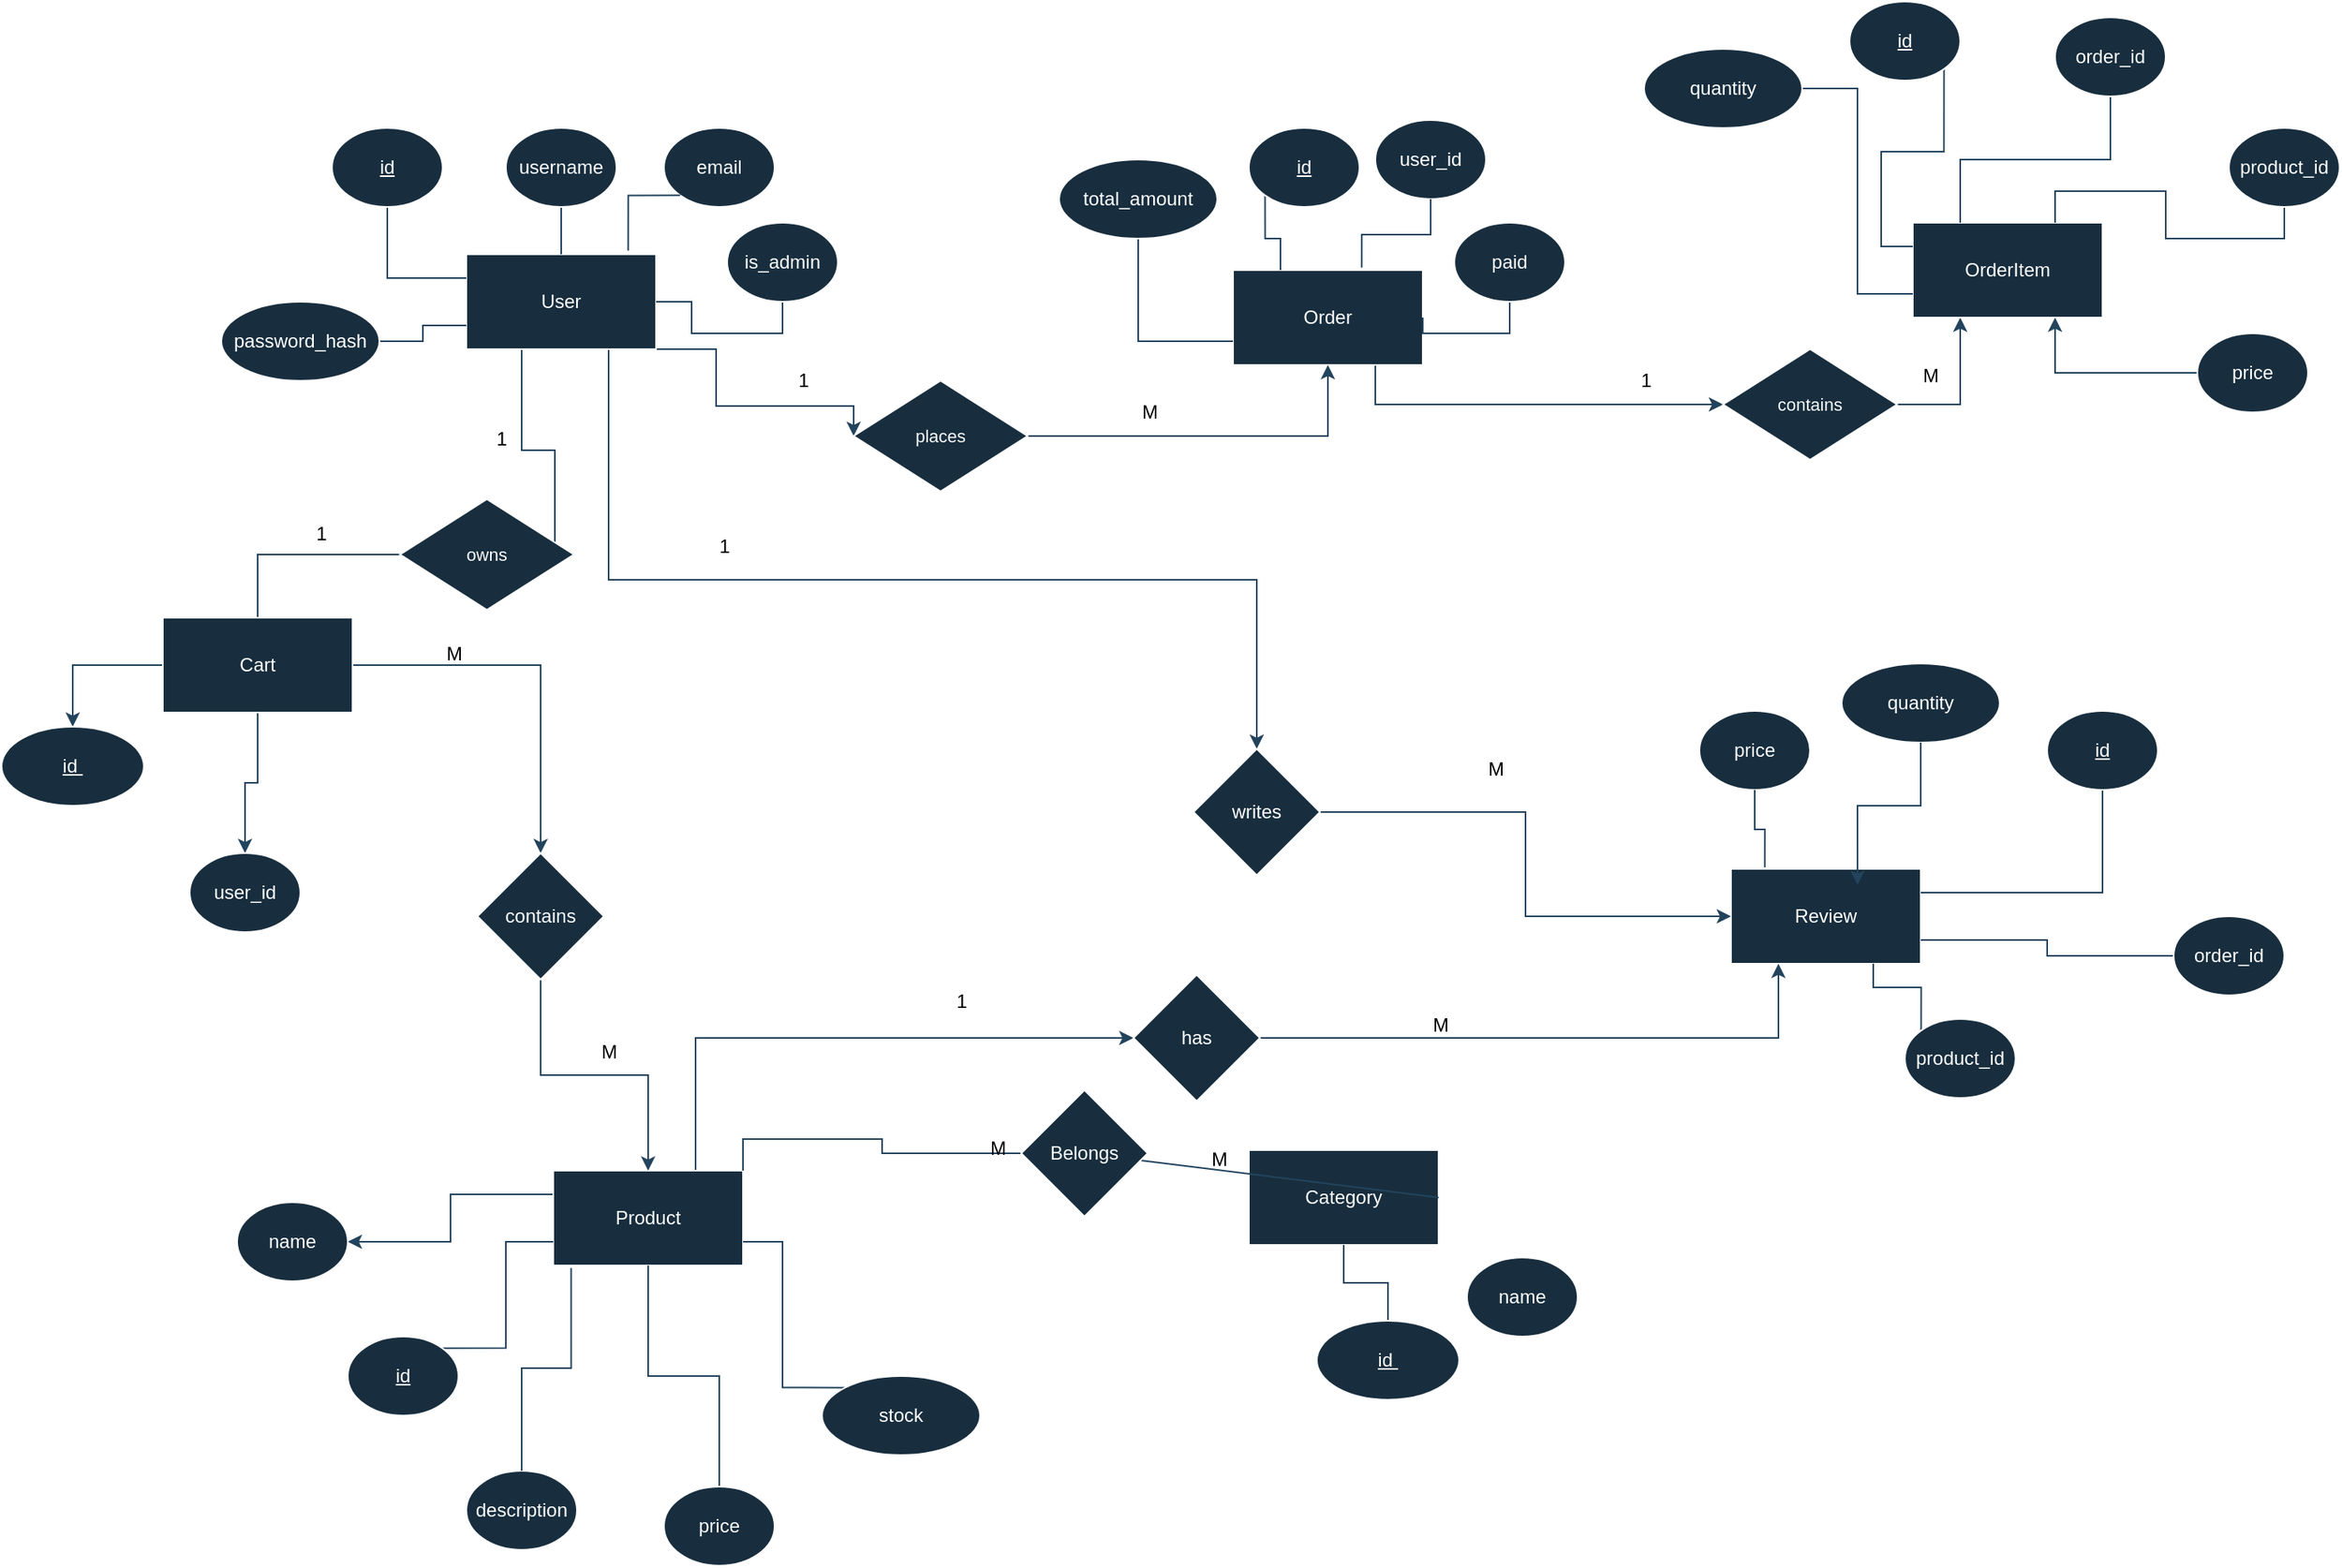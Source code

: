 <mxfile version="24.8.0">
  <diagram id="R2lEEEUBdFMjLlhIrx00" name="Page-1">
    <mxGraphModel dx="2835" dy="1950" grid="0" gridSize="10" guides="1" tooltips="1" connect="1" arrows="0" fold="1" page="1" pageScale="1" pageWidth="1100" pageHeight="850" math="0" shadow="0" extFonts="Permanent Marker^https://fonts.googleapis.com/css?family=Permanent+Marker">
      <root>
        <mxCell id="0" />
        <mxCell id="1" parent="0" />
        <mxCell id="Om7gcetM5opKt37vXx8c-75" style="edgeStyle=orthogonalEdgeStyle;rounded=0;orthogonalLoop=1;jettySize=auto;html=1;exitX=0.75;exitY=1;exitDx=0;exitDy=0;entryX=0;entryY=0.5;entryDx=0;entryDy=0;strokeColor=#23445D;" edge="1" parent="1" source="Om7gcetM5opKt37vXx8c-1" target="Om7gcetM5opKt37vXx8c-74">
          <mxGeometry relative="1" as="geometry">
            <Array as="points">
              <mxPoint x="293" y="150" />
              <mxPoint x="293" y="186" />
              <mxPoint x="380" y="186" />
            </Array>
          </mxGeometry>
        </mxCell>
        <mxCell id="Om7gcetM5opKt37vXx8c-85" style="edgeStyle=orthogonalEdgeStyle;rounded=0;orthogonalLoop=1;jettySize=auto;html=1;exitX=0.5;exitY=1;exitDx=0;exitDy=0;entryX=1;entryY=0.5;entryDx=0;entryDy=0;strokeColor=#23445D;" edge="1" parent="1" source="Om7gcetM5opKt37vXx8c-1" target="Om7gcetM5opKt37vXx8c-83">
          <mxGeometry relative="1" as="geometry">
            <Array as="points">
              <mxPoint x="170" y="150" />
              <mxPoint x="170" y="214" />
              <mxPoint x="191" y="214" />
              <mxPoint x="191" y="280" />
            </Array>
          </mxGeometry>
        </mxCell>
        <mxCell id="Om7gcetM5opKt37vXx8c-93" style="edgeStyle=orthogonalEdgeStyle;rounded=0;orthogonalLoop=1;jettySize=auto;html=1;exitX=0.75;exitY=1;exitDx=0;exitDy=0;strokeColor=#23445D;" edge="1" parent="1" source="Om7gcetM5opKt37vXx8c-1" target="Om7gcetM5opKt37vXx8c-94">
          <mxGeometry relative="1" as="geometry">
            <mxPoint x="635" y="443" as="targetPoint" />
            <Array as="points">
              <mxPoint x="225" y="296" />
              <mxPoint x="635" y="296" />
            </Array>
          </mxGeometry>
        </mxCell>
        <mxCell id="Om7gcetM5opKt37vXx8c-1" value="User" style="rounded=0;whiteSpace=wrap;html=1;labelBackgroundColor=none;fillColor=#182E3E;strokeColor=#FFFFFF;fontColor=#FFFFFF;" vertex="1" parent="1">
          <mxGeometry x="135" y="90" width="120" height="60" as="geometry" />
        </mxCell>
        <mxCell id="Om7gcetM5opKt37vXx8c-80" style="edgeStyle=orthogonalEdgeStyle;rounded=0;orthogonalLoop=1;jettySize=auto;html=1;exitX=0.25;exitY=1;exitDx=0;exitDy=0;entryX=1;entryY=0.5;entryDx=0;entryDy=0;strokeColor=#23445D;endArrow=none;endFill=0;startArrow=classic;startFill=1;" edge="1" parent="1" source="Om7gcetM5opKt37vXx8c-2" target="Om7gcetM5opKt37vXx8c-77">
          <mxGeometry relative="1" as="geometry" />
        </mxCell>
        <mxCell id="Om7gcetM5opKt37vXx8c-2" value="OrderItem" style="rounded=0;whiteSpace=wrap;html=1;labelBackgroundColor=none;fillColor=#182E3E;strokeColor=#FFFFFF;fontColor=#FFFFFF;" vertex="1" parent="1">
          <mxGeometry x="1050" y="70" width="120" height="60" as="geometry" />
        </mxCell>
        <mxCell id="Om7gcetM5opKt37vXx8c-84" style="edgeStyle=orthogonalEdgeStyle;rounded=0;orthogonalLoop=1;jettySize=auto;html=1;exitX=0.5;exitY=0;exitDx=0;exitDy=0;entryX=0;entryY=0.5;entryDx=0;entryDy=0;strokeColor=#23445D;endArrow=none;endFill=0;" edge="1" parent="1" source="Om7gcetM5opKt37vXx8c-3" target="Om7gcetM5opKt37vXx8c-83">
          <mxGeometry relative="1" as="geometry" />
        </mxCell>
        <mxCell id="Om7gcetM5opKt37vXx8c-86" style="edgeStyle=orthogonalEdgeStyle;rounded=0;orthogonalLoop=1;jettySize=auto;html=1;exitX=0;exitY=0.5;exitDx=0;exitDy=0;entryX=0.5;entryY=0;entryDx=0;entryDy=0;strokeColor=#23445D;" edge="1" parent="1" source="Om7gcetM5opKt37vXx8c-3" target="Om7gcetM5opKt37vXx8c-28">
          <mxGeometry relative="1" as="geometry" />
        </mxCell>
        <mxCell id="Om7gcetM5opKt37vXx8c-87" style="edgeStyle=orthogonalEdgeStyle;rounded=0;orthogonalLoop=1;jettySize=auto;html=1;exitX=0.5;exitY=1;exitDx=0;exitDy=0;entryX=0.5;entryY=0;entryDx=0;entryDy=0;strokeColor=#23445D;" edge="1" parent="1" source="Om7gcetM5opKt37vXx8c-3" target="Om7gcetM5opKt37vXx8c-29">
          <mxGeometry relative="1" as="geometry" />
        </mxCell>
        <mxCell id="Om7gcetM5opKt37vXx8c-88" style="edgeStyle=orthogonalEdgeStyle;rounded=0;orthogonalLoop=1;jettySize=auto;html=1;exitX=1;exitY=0.5;exitDx=0;exitDy=0;strokeColor=#23445D;" edge="1" parent="1" source="Om7gcetM5opKt37vXx8c-3" target="Om7gcetM5opKt37vXx8c-89">
          <mxGeometry relative="1" as="geometry">
            <mxPoint x="196.818" y="535.455" as="targetPoint" />
          </mxGeometry>
        </mxCell>
        <mxCell id="Om7gcetM5opKt37vXx8c-3" value="Cart" style="rounded=0;whiteSpace=wrap;html=1;labelBackgroundColor=none;fillColor=#182E3E;strokeColor=#FFFFFF;fontColor=#FFFFFF;" vertex="1" parent="1">
          <mxGeometry x="-57" y="320" width="120" height="60" as="geometry" />
        </mxCell>
        <mxCell id="Om7gcetM5opKt37vXx8c-4" value="Category" style="rounded=0;whiteSpace=wrap;html=1;labelBackgroundColor=none;fillColor=#182E3E;strokeColor=#FFFFFF;fontColor=#FFFFFF;" vertex="1" parent="1">
          <mxGeometry x="630" y="657" width="120" height="60" as="geometry" />
        </mxCell>
        <mxCell id="Om7gcetM5opKt37vXx8c-96" style="edgeStyle=orthogonalEdgeStyle;rounded=0;orthogonalLoop=1;jettySize=auto;html=1;exitX=0.75;exitY=0;exitDx=0;exitDy=0;entryX=0;entryY=0.5;entryDx=0;entryDy=0;strokeColor=#23445D;" edge="1" parent="1" source="Om7gcetM5opKt37vXx8c-5" target="Om7gcetM5opKt37vXx8c-97">
          <mxGeometry relative="1" as="geometry" />
        </mxCell>
        <mxCell id="Om7gcetM5opKt37vXx8c-99" style="edgeStyle=orthogonalEdgeStyle;rounded=0;orthogonalLoop=1;jettySize=auto;html=1;exitX=0;exitY=0.25;exitDx=0;exitDy=0;entryX=1;entryY=0.5;entryDx=0;entryDy=0;strokeColor=#23445D;" edge="1" parent="1" source="Om7gcetM5opKt37vXx8c-5" target="Om7gcetM5opKt37vXx8c-31">
          <mxGeometry relative="1" as="geometry" />
        </mxCell>
        <mxCell id="Om7gcetM5opKt37vXx8c-5" value="Product" style="rounded=0;whiteSpace=wrap;html=1;labelBackgroundColor=none;fillColor=#182E3E;strokeColor=#FFFFFF;fontColor=#FFFFFF;" vertex="1" parent="1">
          <mxGeometry x="190" y="670" width="120" height="60" as="geometry" />
        </mxCell>
        <mxCell id="Om7gcetM5opKt37vXx8c-6" value="Review" style="rounded=0;whiteSpace=wrap;html=1;labelBackgroundColor=none;fillColor=#182E3E;strokeColor=#FFFFFF;fontColor=#FFFFFF;" vertex="1" parent="1">
          <mxGeometry x="935" y="479" width="120" height="60" as="geometry" />
        </mxCell>
        <mxCell id="Om7gcetM5opKt37vXx8c-81" style="edgeStyle=orthogonalEdgeStyle;rounded=0;orthogonalLoop=1;jettySize=auto;html=1;exitX=0.75;exitY=1;exitDx=0;exitDy=0;entryX=0;entryY=0.5;entryDx=0;entryDy=0;strokeColor=#23445D;" edge="1" parent="1" source="Om7gcetM5opKt37vXx8c-7" target="Om7gcetM5opKt37vXx8c-77">
          <mxGeometry relative="1" as="geometry" />
        </mxCell>
        <mxCell id="Om7gcetM5opKt37vXx8c-7" value="Order" style="rounded=0;whiteSpace=wrap;html=1;labelBackgroundColor=none;fillColor=#182E3E;strokeColor=#FFFFFF;fontColor=#FFFFFF;" vertex="1" parent="1">
          <mxGeometry x="620" y="100" width="120" height="60" as="geometry" />
        </mxCell>
        <mxCell id="Om7gcetM5opKt37vXx8c-64" style="edgeStyle=orthogonalEdgeStyle;rounded=0;orthogonalLoop=1;jettySize=auto;html=1;exitX=0.5;exitY=1;exitDx=0;exitDy=0;entryX=0;entryY=0.25;entryDx=0;entryDy=0;labelBackgroundColor=none;strokeColor=#23445D;fontColor=default;endArrow=none;endFill=0;" edge="1" parent="1" source="Om7gcetM5opKt37vXx8c-8" target="Om7gcetM5opKt37vXx8c-1">
          <mxGeometry relative="1" as="geometry" />
        </mxCell>
        <mxCell id="Om7gcetM5opKt37vXx8c-8" value="&lt;u&gt;id&lt;/u&gt;" style="ellipse;whiteSpace=wrap;html=1;labelBackgroundColor=none;fillColor=#182E3E;strokeColor=#FFFFFF;fontColor=#FFFFFF;rounded=0;" vertex="1" parent="1">
          <mxGeometry x="50" y="10" width="70" height="50" as="geometry" />
        </mxCell>
        <mxCell id="Om7gcetM5opKt37vXx8c-65" style="edgeStyle=orthogonalEdgeStyle;rounded=0;orthogonalLoop=1;jettySize=auto;html=1;exitX=0.5;exitY=1;exitDx=0;exitDy=0;entryX=0.5;entryY=0;entryDx=0;entryDy=0;labelBackgroundColor=none;strokeColor=#23445D;fontColor=default;endArrow=none;endFill=0;" edge="1" parent="1" source="Om7gcetM5opKt37vXx8c-9" target="Om7gcetM5opKt37vXx8c-1">
          <mxGeometry relative="1" as="geometry" />
        </mxCell>
        <mxCell id="Om7gcetM5opKt37vXx8c-9" value="username" style="ellipse;whiteSpace=wrap;html=1;labelBackgroundColor=none;fillColor=#182E3E;strokeColor=#FFFFFF;fontColor=#FFFFFF;rounded=0;" vertex="1" parent="1">
          <mxGeometry x="160" y="10" width="70" height="50" as="geometry" />
        </mxCell>
        <mxCell id="Om7gcetM5opKt37vXx8c-68" style="edgeStyle=orthogonalEdgeStyle;rounded=0;orthogonalLoop=1;jettySize=auto;html=1;exitX=0.5;exitY=1;exitDx=0;exitDy=0;entryX=1;entryY=0.5;entryDx=0;entryDy=0;labelBackgroundColor=none;strokeColor=#23445D;fontColor=default;endArrow=none;endFill=0;" edge="1" parent="1" source="Om7gcetM5opKt37vXx8c-10" target="Om7gcetM5opKt37vXx8c-1">
          <mxGeometry relative="1" as="geometry" />
        </mxCell>
        <mxCell id="Om7gcetM5opKt37vXx8c-10" value="is_admin" style="ellipse;whiteSpace=wrap;html=1;labelBackgroundColor=none;fillColor=#182E3E;strokeColor=#FFFFFF;fontColor=#FFFFFF;rounded=0;" vertex="1" parent="1">
          <mxGeometry x="300" y="70" width="70" height="50" as="geometry" />
        </mxCell>
        <mxCell id="Om7gcetM5opKt37vXx8c-63" style="edgeStyle=orthogonalEdgeStyle;rounded=0;orthogonalLoop=1;jettySize=auto;html=1;exitX=1;exitY=0.5;exitDx=0;exitDy=0;entryX=0;entryY=0.75;entryDx=0;entryDy=0;labelBackgroundColor=none;strokeColor=#23445D;fontColor=default;endArrow=none;endFill=0;" edge="1" parent="1" source="Om7gcetM5opKt37vXx8c-11" target="Om7gcetM5opKt37vXx8c-1">
          <mxGeometry relative="1" as="geometry" />
        </mxCell>
        <mxCell id="Om7gcetM5opKt37vXx8c-11" value="password_hash" style="ellipse;whiteSpace=wrap;html=1;labelBackgroundColor=none;fillColor=#182E3E;strokeColor=#FFFFFF;fontColor=#FFFFFF;rounded=0;" vertex="1" parent="1">
          <mxGeometry x="-20" y="120" width="100" height="50" as="geometry" />
        </mxCell>
        <mxCell id="Om7gcetM5opKt37vXx8c-12" value="email" style="ellipse;whiteSpace=wrap;html=1;labelBackgroundColor=none;fillColor=#182E3E;strokeColor=#FFFFFF;fontColor=#FFFFFF;rounded=0;" vertex="1" parent="1">
          <mxGeometry x="260" y="10" width="70" height="50" as="geometry" />
        </mxCell>
        <mxCell id="Om7gcetM5opKt37vXx8c-70" style="edgeStyle=orthogonalEdgeStyle;rounded=0;orthogonalLoop=1;jettySize=auto;html=1;exitX=0;exitY=1;exitDx=0;exitDy=0;entryX=0.25;entryY=0;entryDx=0;entryDy=0;labelBackgroundColor=none;strokeColor=#23445D;fontColor=default;endArrow=none;endFill=0;" edge="1" parent="1" source="Om7gcetM5opKt37vXx8c-13" target="Om7gcetM5opKt37vXx8c-7">
          <mxGeometry relative="1" as="geometry" />
        </mxCell>
        <mxCell id="Om7gcetM5opKt37vXx8c-13" value="&lt;u&gt;id&lt;/u&gt;" style="ellipse;whiteSpace=wrap;html=1;labelBackgroundColor=none;fillColor=#182E3E;strokeColor=#FFFFFF;fontColor=#FFFFFF;rounded=0;" vertex="1" parent="1">
          <mxGeometry x="630" y="10" width="70" height="50" as="geometry" />
        </mxCell>
        <mxCell id="Om7gcetM5opKt37vXx8c-14" value="user_id" style="ellipse;whiteSpace=wrap;html=1;labelBackgroundColor=none;fillColor=#182E3E;strokeColor=#FFFFFF;fontColor=#FFFFFF;rounded=0;" vertex="1" parent="1">
          <mxGeometry x="710" y="5" width="70" height="50" as="geometry" />
        </mxCell>
        <mxCell id="Om7gcetM5opKt37vXx8c-69" style="edgeStyle=orthogonalEdgeStyle;rounded=0;orthogonalLoop=1;jettySize=auto;html=1;exitX=0.5;exitY=1;exitDx=0;exitDy=0;entryX=0;entryY=0.75;entryDx=0;entryDy=0;labelBackgroundColor=none;strokeColor=#23445D;fontColor=default;endArrow=none;endFill=0;" edge="1" parent="1" source="Om7gcetM5opKt37vXx8c-16" target="Om7gcetM5opKt37vXx8c-7">
          <mxGeometry relative="1" as="geometry" />
        </mxCell>
        <mxCell id="Om7gcetM5opKt37vXx8c-16" value="total_amount" style="ellipse;whiteSpace=wrap;html=1;labelBackgroundColor=none;fillColor=#182E3E;strokeColor=#FFFFFF;fontColor=#FFFFFF;rounded=0;" vertex="1" parent="1">
          <mxGeometry x="510" y="30" width="100" height="50" as="geometry" />
        </mxCell>
        <mxCell id="Om7gcetM5opKt37vXx8c-72" style="edgeStyle=orthogonalEdgeStyle;rounded=0;orthogonalLoop=1;jettySize=auto;html=1;exitX=0.5;exitY=1;exitDx=0;exitDy=0;entryX=1;entryY=0.5;entryDx=0;entryDy=0;endArrow=none;endFill=0;labelBackgroundColor=none;strokeColor=#23445D;fontColor=default;" edge="1" parent="1" source="Om7gcetM5opKt37vXx8c-17" target="Om7gcetM5opKt37vXx8c-7">
          <mxGeometry relative="1" as="geometry" />
        </mxCell>
        <mxCell id="Om7gcetM5opKt37vXx8c-17" value="paid" style="ellipse;whiteSpace=wrap;html=1;labelBackgroundColor=none;fillColor=#182E3E;strokeColor=#FFFFFF;fontColor=#FFFFFF;rounded=0;" vertex="1" parent="1">
          <mxGeometry x="760" y="70" width="70" height="50" as="geometry" />
        </mxCell>
        <mxCell id="Om7gcetM5opKt37vXx8c-44" style="edgeStyle=orthogonalEdgeStyle;rounded=0;orthogonalLoop=1;jettySize=auto;html=1;exitX=1;exitY=1;exitDx=0;exitDy=0;entryX=0;entryY=0.25;entryDx=0;entryDy=0;labelBackgroundColor=none;strokeColor=#23445D;fontColor=default;align=center;verticalAlign=middle;fontFamily=Helvetica;fontSize=11;endArrow=none;endFill=0;" edge="1" parent="1" source="Om7gcetM5opKt37vXx8c-18" target="Om7gcetM5opKt37vXx8c-2">
          <mxGeometry relative="1" as="geometry" />
        </mxCell>
        <mxCell id="Om7gcetM5opKt37vXx8c-18" value="&lt;u&gt;id&lt;/u&gt;" style="ellipse;whiteSpace=wrap;html=1;labelBackgroundColor=none;fillColor=#182E3E;strokeColor=#FFFFFF;fontColor=#FFFFFF;rounded=0;" vertex="1" parent="1">
          <mxGeometry x="1010" y="-70" width="70" height="50" as="geometry" />
        </mxCell>
        <mxCell id="Om7gcetM5opKt37vXx8c-47" style="edgeStyle=orthogonalEdgeStyle;rounded=0;orthogonalLoop=1;jettySize=auto;html=1;exitX=0.5;exitY=1;exitDx=0;exitDy=0;entryX=0.25;entryY=0;entryDx=0;entryDy=0;labelBackgroundColor=none;strokeColor=#23445D;fontColor=default;align=center;verticalAlign=middle;fontFamily=Helvetica;fontSize=11;endArrow=none;endFill=0;" edge="1" parent="1" source="Om7gcetM5opKt37vXx8c-19" target="Om7gcetM5opKt37vXx8c-2">
          <mxGeometry relative="1" as="geometry" />
        </mxCell>
        <mxCell id="Om7gcetM5opKt37vXx8c-19" value="order_id" style="ellipse;whiteSpace=wrap;html=1;labelBackgroundColor=none;fillColor=#182E3E;strokeColor=#FFFFFF;fontColor=#FFFFFF;rounded=0;" vertex="1" parent="1">
          <mxGeometry x="1140" y="-60" width="70" height="50" as="geometry" />
        </mxCell>
        <mxCell id="Om7gcetM5opKt37vXx8c-79" style="edgeStyle=orthogonalEdgeStyle;rounded=0;orthogonalLoop=1;jettySize=auto;html=1;exitX=0;exitY=0.5;exitDx=0;exitDy=0;entryX=0.75;entryY=1;entryDx=0;entryDy=0;strokeColor=#23445D;" edge="1" parent="1" source="Om7gcetM5opKt37vXx8c-20" target="Om7gcetM5opKt37vXx8c-2">
          <mxGeometry relative="1" as="geometry" />
        </mxCell>
        <mxCell id="Om7gcetM5opKt37vXx8c-20" value="price" style="ellipse;whiteSpace=wrap;html=1;labelBackgroundColor=none;fillColor=#182E3E;strokeColor=#FFFFFF;fontColor=#FFFFFF;rounded=0;" vertex="1" parent="1">
          <mxGeometry x="1230" y="140" width="70" height="50" as="geometry" />
        </mxCell>
        <mxCell id="Om7gcetM5opKt37vXx8c-45" style="edgeStyle=orthogonalEdgeStyle;rounded=0;orthogonalLoop=1;jettySize=auto;html=1;exitX=1;exitY=0.5;exitDx=0;exitDy=0;entryX=0;entryY=0.75;entryDx=0;entryDy=0;labelBackgroundColor=none;strokeColor=#23445D;fontColor=default;align=center;verticalAlign=middle;fontFamily=Helvetica;fontSize=11;endArrow=none;endFill=0;" edge="1" parent="1" source="Om7gcetM5opKt37vXx8c-21" target="Om7gcetM5opKt37vXx8c-2">
          <mxGeometry relative="1" as="geometry" />
        </mxCell>
        <mxCell id="Om7gcetM5opKt37vXx8c-21" value="quantity" style="ellipse;whiteSpace=wrap;html=1;labelBackgroundColor=none;fillColor=#182E3E;strokeColor=#FFFFFF;fontColor=#FFFFFF;rounded=0;" vertex="1" parent="1">
          <mxGeometry x="880" y="-40" width="100" height="50" as="geometry" />
        </mxCell>
        <mxCell id="Om7gcetM5opKt37vXx8c-48" style="edgeStyle=orthogonalEdgeStyle;rounded=0;orthogonalLoop=1;jettySize=auto;html=1;exitX=0.5;exitY=1;exitDx=0;exitDy=0;entryX=0.75;entryY=0;entryDx=0;entryDy=0;labelBackgroundColor=none;strokeColor=#23445D;fontColor=default;align=center;verticalAlign=middle;fontFamily=Helvetica;fontSize=11;endArrow=none;endFill=0;" edge="1" parent="1" source="Om7gcetM5opKt37vXx8c-22" target="Om7gcetM5opKt37vXx8c-2">
          <mxGeometry relative="1" as="geometry" />
        </mxCell>
        <mxCell id="Om7gcetM5opKt37vXx8c-22" value="product_id" style="ellipse;whiteSpace=wrap;html=1;labelBackgroundColor=none;fillColor=#182E3E;strokeColor=#FFFFFF;fontColor=#FFFFFF;rounded=0;" vertex="1" parent="1">
          <mxGeometry x="1250" y="10" width="70" height="50" as="geometry" />
        </mxCell>
        <mxCell id="Om7gcetM5opKt37vXx8c-28" value="&lt;u&gt;id&amp;nbsp;&lt;/u&gt;" style="ellipse;whiteSpace=wrap;html=1;labelBackgroundColor=none;fillColor=#182E3E;strokeColor=#FFFFFF;fontColor=#FFFFFF;rounded=0;" vertex="1" parent="1">
          <mxGeometry x="-159" y="389" width="90" height="50" as="geometry" />
        </mxCell>
        <mxCell id="Om7gcetM5opKt37vXx8c-29" value="user_id" style="ellipse;whiteSpace=wrap;html=1;labelBackgroundColor=none;fillColor=#182E3E;strokeColor=#FFFFFF;fontColor=#FFFFFF;rounded=0;" vertex="1" parent="1">
          <mxGeometry x="-40" y="469" width="70" height="50" as="geometry" />
        </mxCell>
        <mxCell id="Om7gcetM5opKt37vXx8c-62" style="edgeStyle=orthogonalEdgeStyle;rounded=0;orthogonalLoop=1;jettySize=auto;html=1;exitX=1;exitY=0;exitDx=0;exitDy=0;entryX=0;entryY=0.75;entryDx=0;entryDy=0;labelBackgroundColor=none;strokeColor=#23445D;fontColor=default;align=center;verticalAlign=middle;fontFamily=Helvetica;fontSize=11;endArrow=none;endFill=0;" edge="1" parent="1" source="Om7gcetM5opKt37vXx8c-30" target="Om7gcetM5opKt37vXx8c-5">
          <mxGeometry relative="1" as="geometry" />
        </mxCell>
        <mxCell id="Om7gcetM5opKt37vXx8c-30" value="&lt;u&gt;id&lt;/u&gt;" style="ellipse;whiteSpace=wrap;html=1;labelBackgroundColor=none;fillColor=#182E3E;strokeColor=#FFFFFF;fontColor=#FFFFFF;rounded=0;" vertex="1" parent="1">
          <mxGeometry x="60" y="775" width="70" height="50" as="geometry" />
        </mxCell>
        <mxCell id="Om7gcetM5opKt37vXx8c-31" value="name" style="ellipse;whiteSpace=wrap;html=1;labelBackgroundColor=none;fillColor=#182E3E;strokeColor=#FFFFFF;fontColor=#FFFFFF;rounded=0;" vertex="1" parent="1">
          <mxGeometry x="-10" y="690" width="70" height="50" as="geometry" />
        </mxCell>
        <mxCell id="Om7gcetM5opKt37vXx8c-57" style="edgeStyle=orthogonalEdgeStyle;rounded=0;orthogonalLoop=1;jettySize=auto;html=1;exitX=0.5;exitY=0;exitDx=0;exitDy=0;entryX=0.5;entryY=1;entryDx=0;entryDy=0;labelBackgroundColor=none;strokeColor=#23445D;fontColor=default;endArrow=none;endFill=0;" edge="1" parent="1" source="Om7gcetM5opKt37vXx8c-32" target="Om7gcetM5opKt37vXx8c-5">
          <mxGeometry relative="1" as="geometry" />
        </mxCell>
        <mxCell id="Om7gcetM5opKt37vXx8c-32" value="price" style="ellipse;whiteSpace=wrap;html=1;labelBackgroundColor=none;fillColor=#182E3E;strokeColor=#FFFFFF;fontColor=#FFFFFF;rounded=0;" vertex="1" parent="1">
          <mxGeometry x="260" y="870" width="70" height="50" as="geometry" />
        </mxCell>
        <mxCell id="Om7gcetM5opKt37vXx8c-61" style="edgeStyle=orthogonalEdgeStyle;rounded=0;orthogonalLoop=1;jettySize=auto;html=1;exitX=0;exitY=0;exitDx=0;exitDy=0;entryX=1;entryY=0.75;entryDx=0;entryDy=0;labelBackgroundColor=none;strokeColor=#23445D;fontColor=default;endArrow=none;endFill=0;" edge="1" parent="1" source="Om7gcetM5opKt37vXx8c-33" target="Om7gcetM5opKt37vXx8c-5">
          <mxGeometry relative="1" as="geometry" />
        </mxCell>
        <mxCell id="Om7gcetM5opKt37vXx8c-33" value="stock" style="ellipse;whiteSpace=wrap;html=1;labelBackgroundColor=none;fillColor=#182E3E;strokeColor=#FFFFFF;fontColor=#FFFFFF;rounded=0;" vertex="1" parent="1">
          <mxGeometry x="360" y="800" width="100" height="50" as="geometry" />
        </mxCell>
        <mxCell id="Om7gcetM5opKt37vXx8c-34" value="description" style="ellipse;whiteSpace=wrap;html=1;labelBackgroundColor=none;fillColor=#182E3E;strokeColor=#FFFFFF;fontColor=#FFFFFF;rounded=0;" vertex="1" parent="1">
          <mxGeometry x="135" y="860" width="70" height="50" as="geometry" />
        </mxCell>
        <mxCell id="Om7gcetM5opKt37vXx8c-60" style="edgeStyle=orthogonalEdgeStyle;rounded=0;orthogonalLoop=1;jettySize=auto;html=1;exitX=0.5;exitY=0;exitDx=0;exitDy=0;entryX=0.5;entryY=1;entryDx=0;entryDy=0;labelBackgroundColor=none;strokeColor=#23445D;fontColor=default;endArrow=none;endFill=0;" edge="1" parent="1" source="Om7gcetM5opKt37vXx8c-35" target="Om7gcetM5opKt37vXx8c-4">
          <mxGeometry relative="1" as="geometry" />
        </mxCell>
        <mxCell id="Om7gcetM5opKt37vXx8c-35" value="&lt;u&gt;id&amp;nbsp;&lt;/u&gt;" style="ellipse;whiteSpace=wrap;html=1;labelBackgroundColor=none;fillColor=#182E3E;strokeColor=#FFFFFF;fontColor=#FFFFFF;rounded=0;" vertex="1" parent="1">
          <mxGeometry x="673" y="765" width="90" height="50" as="geometry" />
        </mxCell>
        <mxCell id="Om7gcetM5opKt37vXx8c-36" value="name" style="ellipse;whiteSpace=wrap;html=1;labelBackgroundColor=none;fillColor=#182E3E;strokeColor=#FFFFFF;fontColor=#FFFFFF;rounded=0;" vertex="1" parent="1">
          <mxGeometry x="768" y="725" width="70" height="50" as="geometry" />
        </mxCell>
        <mxCell id="Om7gcetM5opKt37vXx8c-51" style="edgeStyle=orthogonalEdgeStyle;rounded=0;orthogonalLoop=1;jettySize=auto;html=1;exitX=0.5;exitY=1;exitDx=0;exitDy=0;entryX=1;entryY=0.25;entryDx=0;entryDy=0;labelBackgroundColor=none;strokeColor=#23445D;fontColor=default;endArrow=none;endFill=0;" edge="1" parent="1" source="Om7gcetM5opKt37vXx8c-37" target="Om7gcetM5opKt37vXx8c-6">
          <mxGeometry relative="1" as="geometry" />
        </mxCell>
        <mxCell id="Om7gcetM5opKt37vXx8c-37" value="&lt;u&gt;id&lt;/u&gt;" style="ellipse;whiteSpace=wrap;html=1;labelBackgroundColor=none;fillColor=#182E3E;strokeColor=#FFFFFF;fontColor=#FFFFFF;rounded=0;" vertex="1" parent="1">
          <mxGeometry x="1135" y="379" width="70" height="50" as="geometry" />
        </mxCell>
        <mxCell id="Om7gcetM5opKt37vXx8c-52" style="edgeStyle=orthogonalEdgeStyle;rounded=0;orthogonalLoop=1;jettySize=auto;html=1;exitX=0;exitY=0.5;exitDx=0;exitDy=0;entryX=1;entryY=0.75;entryDx=0;entryDy=0;labelBackgroundColor=none;strokeColor=#23445D;fontColor=default;endArrow=none;endFill=0;" edge="1" parent="1" source="Om7gcetM5opKt37vXx8c-38" target="Om7gcetM5opKt37vXx8c-6">
          <mxGeometry relative="1" as="geometry" />
        </mxCell>
        <mxCell id="Om7gcetM5opKt37vXx8c-38" value="order_id" style="ellipse;whiteSpace=wrap;html=1;labelBackgroundColor=none;fillColor=#182E3E;strokeColor=#FFFFFF;fontColor=#FFFFFF;rounded=0;" vertex="1" parent="1">
          <mxGeometry x="1215" y="509" width="70" height="50" as="geometry" />
        </mxCell>
        <mxCell id="Om7gcetM5opKt37vXx8c-39" value="price" style="ellipse;whiteSpace=wrap;html=1;labelBackgroundColor=none;fillColor=#182E3E;strokeColor=#FFFFFF;fontColor=#FFFFFF;rounded=0;" vertex="1" parent="1">
          <mxGeometry x="915" y="379" width="70" height="50" as="geometry" />
        </mxCell>
        <mxCell id="Om7gcetM5opKt37vXx8c-40" value="quantity" style="ellipse;whiteSpace=wrap;html=1;labelBackgroundColor=none;fillColor=#182E3E;strokeColor=#FFFFFF;fontColor=#FFFFFF;rounded=0;" vertex="1" parent="1">
          <mxGeometry x="1005" y="349" width="100" height="50" as="geometry" />
        </mxCell>
        <mxCell id="Om7gcetM5opKt37vXx8c-53" style="edgeStyle=orthogonalEdgeStyle;rounded=0;orthogonalLoop=1;jettySize=auto;html=1;exitX=0;exitY=0;exitDx=0;exitDy=0;entryX=0.75;entryY=1;entryDx=0;entryDy=0;labelBackgroundColor=none;strokeColor=#23445D;fontColor=default;endArrow=none;endFill=0;" edge="1" parent="1" source="Om7gcetM5opKt37vXx8c-41" target="Om7gcetM5opKt37vXx8c-6">
          <mxGeometry relative="1" as="geometry" />
        </mxCell>
        <mxCell id="Om7gcetM5opKt37vXx8c-41" value="product_id" style="ellipse;whiteSpace=wrap;html=1;labelBackgroundColor=none;fillColor=#182E3E;strokeColor=#FFFFFF;fontColor=#FFFFFF;rounded=0;" vertex="1" parent="1">
          <mxGeometry x="1045" y="574" width="70" height="50" as="geometry" />
        </mxCell>
        <mxCell id="Om7gcetM5opKt37vXx8c-43" value="" style="endArrow=none;html=1;rounded=0;exitX=1;exitY=0.5;exitDx=0;exitDy=0;labelBackgroundColor=none;strokeColor=#23445D;fontColor=default;" edge="1" parent="1" source="Om7gcetM5opKt37vXx8c-4" target="Om7gcetM5opKt37vXx8c-91">
          <mxGeometry width="50" height="50" relative="1" as="geometry">
            <mxPoint x="490" y="640" as="sourcePoint" />
            <mxPoint x="526" y="659" as="targetPoint" />
          </mxGeometry>
        </mxCell>
        <mxCell id="Om7gcetM5opKt37vXx8c-49" style="edgeStyle=orthogonalEdgeStyle;rounded=0;orthogonalLoop=1;jettySize=auto;html=1;exitX=0.5;exitY=1;exitDx=0;exitDy=0;entryX=0.178;entryY=-0.017;entryDx=0;entryDy=0;entryPerimeter=0;labelBackgroundColor=none;strokeColor=#23445D;fontColor=default;endArrow=none;endFill=0;" edge="1" parent="1" source="Om7gcetM5opKt37vXx8c-39" target="Om7gcetM5opKt37vXx8c-6">
          <mxGeometry relative="1" as="geometry" />
        </mxCell>
        <mxCell id="Om7gcetM5opKt37vXx8c-50" style="edgeStyle=orthogonalEdgeStyle;rounded=0;orthogonalLoop=1;jettySize=auto;html=1;exitX=0.5;exitY=1;exitDx=0;exitDy=0;entryX=0.667;entryY=0.167;entryDx=0;entryDy=0;entryPerimeter=0;labelBackgroundColor=none;strokeColor=#23445D;fontColor=default;" edge="1" parent="1" source="Om7gcetM5opKt37vXx8c-40" target="Om7gcetM5opKt37vXx8c-6">
          <mxGeometry relative="1" as="geometry" />
        </mxCell>
        <mxCell id="Om7gcetM5opKt37vXx8c-58" style="edgeStyle=orthogonalEdgeStyle;rounded=0;orthogonalLoop=1;jettySize=auto;html=1;exitX=0.5;exitY=0;exitDx=0;exitDy=0;entryX=0.094;entryY=1.028;entryDx=0;entryDy=0;entryPerimeter=0;labelBackgroundColor=none;strokeColor=#23445D;fontColor=default;align=center;verticalAlign=middle;fontFamily=Helvetica;fontSize=11;endArrow=none;endFill=0;" edge="1" parent="1" source="Om7gcetM5opKt37vXx8c-34" target="Om7gcetM5opKt37vXx8c-5">
          <mxGeometry relative="1" as="geometry" />
        </mxCell>
        <mxCell id="Om7gcetM5opKt37vXx8c-66" style="edgeStyle=orthogonalEdgeStyle;rounded=0;orthogonalLoop=1;jettySize=auto;html=1;exitX=0;exitY=1;exitDx=0;exitDy=0;entryX=0.853;entryY=-0.039;entryDx=0;entryDy=0;entryPerimeter=0;labelBackgroundColor=none;strokeColor=#23445D;fontColor=default;endArrow=none;endFill=0;" edge="1" parent="1" source="Om7gcetM5opKt37vXx8c-12" target="Om7gcetM5opKt37vXx8c-1">
          <mxGeometry relative="1" as="geometry" />
        </mxCell>
        <mxCell id="Om7gcetM5opKt37vXx8c-71" style="edgeStyle=orthogonalEdgeStyle;rounded=0;orthogonalLoop=1;jettySize=auto;html=1;exitX=0.5;exitY=1;exitDx=0;exitDy=0;entryX=0.678;entryY=-0.028;entryDx=0;entryDy=0;entryPerimeter=0;labelBackgroundColor=none;strokeColor=#23445D;fontColor=default;endArrow=none;endFill=0;" edge="1" parent="1" source="Om7gcetM5opKt37vXx8c-14" target="Om7gcetM5opKt37vXx8c-7">
          <mxGeometry relative="1" as="geometry" />
        </mxCell>
        <mxCell id="Om7gcetM5opKt37vXx8c-76" style="edgeStyle=orthogonalEdgeStyle;rounded=0;orthogonalLoop=1;jettySize=auto;html=1;exitX=1;exitY=0.5;exitDx=0;exitDy=0;entryX=0.5;entryY=1;entryDx=0;entryDy=0;strokeColor=#23445D;" edge="1" parent="1" source="Om7gcetM5opKt37vXx8c-74" target="Om7gcetM5opKt37vXx8c-7">
          <mxGeometry relative="1" as="geometry" />
        </mxCell>
        <mxCell id="Om7gcetM5opKt37vXx8c-74" value="&lt;font color=&quot;#fcfcfc&quot;&gt;places&lt;/font&gt;" style="rhombus;whiteSpace=wrap;html=1;rounded=0;strokeColor=#FFFFFF;fontFamily=Helvetica;fontSize=11;fontColor=#FFFFFF;labelBackgroundColor=none;fillColor=#182E3E;" vertex="1" parent="1">
          <mxGeometry x="380" y="170" width="110" height="70" as="geometry" />
        </mxCell>
        <mxCell id="Om7gcetM5opKt37vXx8c-77" value="&lt;font color=&quot;#fcfcfc&quot;&gt;contains&lt;/font&gt;" style="rhombus;whiteSpace=wrap;html=1;rounded=0;strokeColor=#FFFFFF;fontFamily=Helvetica;fontSize=11;fontColor=#FFFFFF;labelBackgroundColor=none;fillColor=#182E3E;" vertex="1" parent="1">
          <mxGeometry x="930" y="150" width="110" height="70" as="geometry" />
        </mxCell>
        <mxCell id="Om7gcetM5opKt37vXx8c-83" value="&lt;font color=&quot;#fcfcfc&quot;&gt;owns&lt;/font&gt;" style="rhombus;whiteSpace=wrap;html=1;rounded=0;strokeColor=#FFFFFF;fontFamily=Helvetica;fontSize=11;fontColor=#FFFFFF;labelBackgroundColor=none;fillColor=#182E3E;" vertex="1" parent="1">
          <mxGeometry x="93" y="245" width="110" height="70" as="geometry" />
        </mxCell>
        <mxCell id="Om7gcetM5opKt37vXx8c-90" style="edgeStyle=orthogonalEdgeStyle;rounded=0;orthogonalLoop=1;jettySize=auto;html=1;exitX=0.5;exitY=1;exitDx=0;exitDy=0;strokeColor=#23445D;endArrow=classic;endFill=1;" edge="1" parent="1" source="Om7gcetM5opKt37vXx8c-89" target="Om7gcetM5opKt37vXx8c-5">
          <mxGeometry relative="1" as="geometry" />
        </mxCell>
        <mxCell id="Om7gcetM5opKt37vXx8c-89" value="contains" style="rhombus;whiteSpace=wrap;html=1;strokeColor=#FFFFFF;fontColor=#FFFFFF;fillColor=#182E3E;" vertex="1" parent="1">
          <mxGeometry x="141.998" y="469.005" width="80" height="80" as="geometry" />
        </mxCell>
        <mxCell id="Om7gcetM5opKt37vXx8c-92" style="edgeStyle=orthogonalEdgeStyle;rounded=0;orthogonalLoop=1;jettySize=auto;html=1;exitX=0;exitY=0.5;exitDx=0;exitDy=0;entryX=1;entryY=0;entryDx=0;entryDy=0;strokeColor=#23445D;endArrow=none;endFill=0;" edge="1" parent="1" source="Om7gcetM5opKt37vXx8c-91" target="Om7gcetM5opKt37vXx8c-5">
          <mxGeometry relative="1" as="geometry" />
        </mxCell>
        <mxCell id="Om7gcetM5opKt37vXx8c-91" value="Belongs" style="rhombus;whiteSpace=wrap;html=1;strokeColor=#FFFFFF;fontColor=#FFFFFF;fillColor=#182E3E;" vertex="1" parent="1">
          <mxGeometry x="486" y="619" width="80" height="80" as="geometry" />
        </mxCell>
        <mxCell id="Om7gcetM5opKt37vXx8c-95" style="edgeStyle=orthogonalEdgeStyle;rounded=0;orthogonalLoop=1;jettySize=auto;html=1;exitX=1;exitY=0.5;exitDx=0;exitDy=0;entryX=0;entryY=0.5;entryDx=0;entryDy=0;strokeColor=#23445D;" edge="1" parent="1" source="Om7gcetM5opKt37vXx8c-94" target="Om7gcetM5opKt37vXx8c-6">
          <mxGeometry relative="1" as="geometry" />
        </mxCell>
        <mxCell id="Om7gcetM5opKt37vXx8c-94" value="writes" style="rhombus;whiteSpace=wrap;html=1;strokeColor=#FFFFFF;fontColor=#FFFFFF;fillColor=#182E3E;" vertex="1" parent="1">
          <mxGeometry x="595" y="403" width="80" height="80" as="geometry" />
        </mxCell>
        <mxCell id="Om7gcetM5opKt37vXx8c-98" style="edgeStyle=orthogonalEdgeStyle;rounded=0;orthogonalLoop=1;jettySize=auto;html=1;exitX=1;exitY=0.5;exitDx=0;exitDy=0;entryX=0.25;entryY=1;entryDx=0;entryDy=0;strokeColor=#23445D;" edge="1" parent="1" source="Om7gcetM5opKt37vXx8c-97" target="Om7gcetM5opKt37vXx8c-6">
          <mxGeometry relative="1" as="geometry" />
        </mxCell>
        <mxCell id="Om7gcetM5opKt37vXx8c-97" value="has" style="rhombus;whiteSpace=wrap;html=1;strokeColor=#FFFFFF;fontColor=#FFFFFF;fillColor=#182E3E;" vertex="1" parent="1">
          <mxGeometry x="557" y="546" width="80" height="80" as="geometry" />
        </mxCell>
        <mxCell id="Om7gcetM5opKt37vXx8c-101" value="&lt;font color=&quot;#000000&quot;&gt;1&lt;/font&gt;" style="text;html=1;align=center;verticalAlign=middle;resizable=0;points=[];autosize=1;strokeColor=none;fillColor=none;fontColor=#FFFFFF;" vertex="1" parent="1">
          <mxGeometry x="285" y="262" width="25" height="26" as="geometry" />
        </mxCell>
        <mxCell id="Om7gcetM5opKt37vXx8c-102" value="&lt;font color=&quot;#000000&quot;&gt;1&lt;/font&gt;" style="text;html=1;align=center;verticalAlign=middle;resizable=0;points=[];autosize=1;strokeColor=none;fillColor=none;fontColor=#FFFFFF;" vertex="1" parent="1">
          <mxGeometry x="435" y="550" width="25" height="26" as="geometry" />
        </mxCell>
        <mxCell id="Om7gcetM5opKt37vXx8c-103" value="&lt;font color=&quot;#000000&quot;&gt;1&lt;/font&gt;" style="text;html=1;align=center;verticalAlign=middle;resizable=0;points=[];autosize=1;strokeColor=none;fillColor=none;fontColor=#FFFFFF;" vertex="1" parent="1">
          <mxGeometry x="144" y="194" width="25" height="26" as="geometry" />
        </mxCell>
        <mxCell id="Om7gcetM5opKt37vXx8c-104" value="&lt;font color=&quot;#000000&quot;&gt;1&lt;/font&gt;" style="text;html=1;align=center;verticalAlign=middle;resizable=0;points=[];autosize=1;strokeColor=none;fillColor=none;fontColor=#FFFFFF;" vertex="1" parent="1">
          <mxGeometry x="30" y="254" width="25" height="26" as="geometry" />
        </mxCell>
        <mxCell id="Om7gcetM5opKt37vXx8c-105" value="&lt;font color=&quot;#000000&quot;&gt;1&lt;/font&gt;" style="text;html=1;align=center;verticalAlign=middle;resizable=0;points=[];autosize=1;strokeColor=none;fillColor=none;fontColor=#FFFFFF;" vertex="1" parent="1">
          <mxGeometry x="868" y="157" width="25" height="26" as="geometry" />
        </mxCell>
        <mxCell id="Om7gcetM5opKt37vXx8c-106" value="&lt;font color=&quot;#000000&quot;&gt;1&lt;/font&gt;" style="text;html=1;align=center;verticalAlign=middle;resizable=0;points=[];autosize=1;strokeColor=none;fillColor=none;fontColor=#FFFFFF;" vertex="1" parent="1">
          <mxGeometry x="335" y="157" width="25" height="26" as="geometry" />
        </mxCell>
        <mxCell id="Om7gcetM5opKt37vXx8c-108" value="&lt;font color=&quot;#000000&quot;&gt;M&lt;/font&gt;" style="text;html=1;align=center;verticalAlign=middle;resizable=0;points=[];autosize=1;strokeColor=none;fillColor=none;fontColor=#FFFFFF;" vertex="1" parent="1">
          <mxGeometry x="772" y="403" width="28" height="26" as="geometry" />
        </mxCell>
        <mxCell id="Om7gcetM5opKt37vXx8c-109" value="&lt;font color=&quot;#000000&quot;&gt;M&lt;/font&gt;" style="text;html=1;align=center;verticalAlign=middle;resizable=0;points=[];autosize=1;strokeColor=none;fillColor=none;fontColor=#FFFFFF;" vertex="1" parent="1">
          <mxGeometry x="553" y="177" width="28" height="26" as="geometry" />
        </mxCell>
        <mxCell id="Om7gcetM5opKt37vXx8c-110" value="&lt;font color=&quot;#000000&quot;&gt;M&lt;/font&gt;" style="text;html=1;align=center;verticalAlign=middle;resizable=0;points=[];autosize=1;strokeColor=none;fillColor=none;fontColor=#FFFFFF;" vertex="1" parent="1">
          <mxGeometry x="113" y="330" width="28" height="26" as="geometry" />
        </mxCell>
        <mxCell id="Om7gcetM5opKt37vXx8c-111" value="&lt;font color=&quot;#000000&quot;&gt;M&lt;/font&gt;" style="text;html=1;align=center;verticalAlign=middle;resizable=0;points=[];autosize=1;strokeColor=none;fillColor=none;fontColor=#FFFFFF;" vertex="1" parent="1">
          <mxGeometry x="211" y="582" width="28" height="26" as="geometry" />
        </mxCell>
        <mxCell id="Om7gcetM5opKt37vXx8c-112" value="&lt;font color=&quot;#000000&quot;&gt;M&lt;/font&gt;" style="text;html=1;align=center;verticalAlign=middle;resizable=0;points=[];autosize=1;strokeColor=none;fillColor=none;fontColor=#FFFFFF;" vertex="1" parent="1">
          <mxGeometry x="737" y="565" width="28" height="26" as="geometry" />
        </mxCell>
        <mxCell id="Om7gcetM5opKt37vXx8c-113" value="&lt;font color=&quot;#000000&quot;&gt;M&lt;/font&gt;" style="text;html=1;align=center;verticalAlign=middle;resizable=0;points=[];autosize=1;strokeColor=none;fillColor=none;fontColor=#FFFFFF;" vertex="1" parent="1">
          <mxGeometry x="457" y="643" width="28" height="26" as="geometry" />
        </mxCell>
        <mxCell id="Om7gcetM5opKt37vXx8c-114" value="&lt;font color=&quot;#000000&quot;&gt;M&lt;/font&gt;" style="text;html=1;align=center;verticalAlign=middle;resizable=0;points=[];autosize=1;strokeColor=none;fillColor=none;fontColor=#FFFFFF;" vertex="1" parent="1">
          <mxGeometry x="597" y="650" width="28" height="26" as="geometry" />
        </mxCell>
        <mxCell id="Om7gcetM5opKt37vXx8c-115" value="&lt;font color=&quot;#000000&quot;&gt;M&lt;/font&gt;" style="text;html=1;align=center;verticalAlign=middle;resizable=0;points=[];autosize=1;strokeColor=none;fillColor=none;fontColor=#FFFFFF;" vertex="1" parent="1">
          <mxGeometry x="1047" y="154" width="28" height="26" as="geometry" />
        </mxCell>
      </root>
    </mxGraphModel>
  </diagram>
</mxfile>
